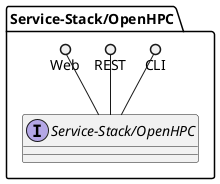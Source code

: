 @startuml

package "Service-Stack/OpenHPC" {
    interface "Service-Stack/OpenHPC" {

    }
    CLI ()-- "Service-Stack/OpenHPC"
    REST ()-- "Service-Stack/OpenHPC"
    Web ()-- "Service-Stack/OpenHPC"

}


@enduml
